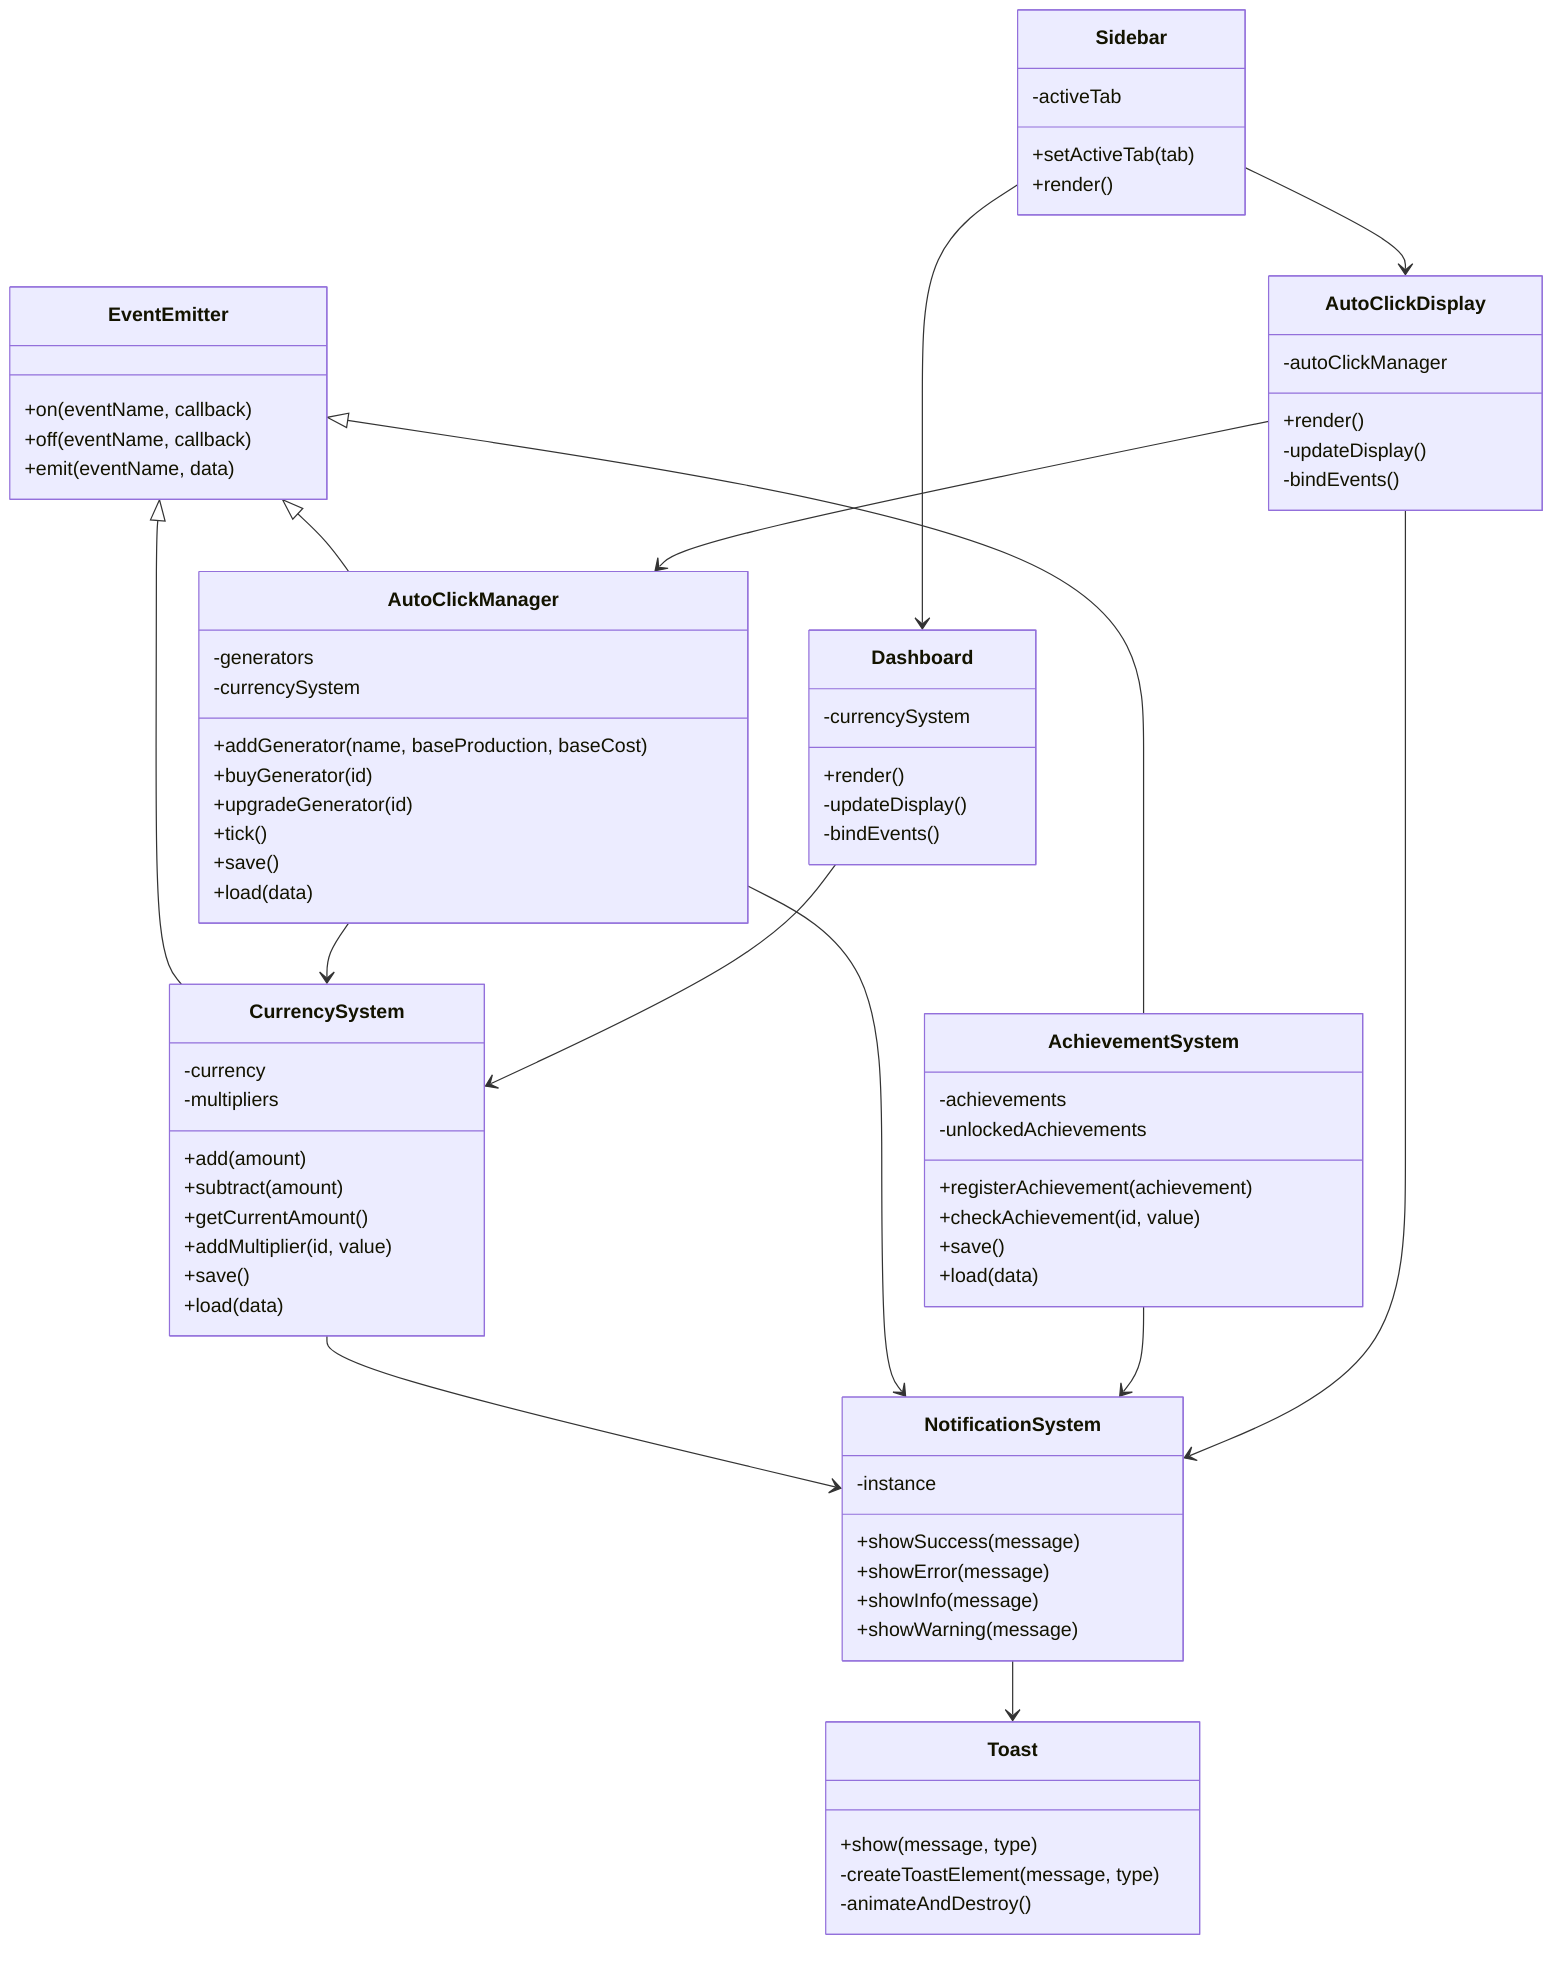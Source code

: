 classDiagram
    %% Core Systems
    class EventEmitter {
        +on(eventName, callback)
        +off(eventName, callback)
        +emit(eventName, data)
    }

    class CurrencySystem {
        -currency
        -multipliers
        +add(amount)
        +subtract(amount)
        +getCurrentAmount()
        +addMultiplier(id, value)
        +save()
        +load(data)
    }

    class AutoClickManager {
        -generators
        -currencySystem
        +addGenerator(name, baseProduction, baseCost)
        +buyGenerator(id)
        +upgradeGenerator(id)
        +tick()
        +save()
        +load(data)
    }

    class AchievementSystem {
        -achievements
        -unlockedAchievements
        +registerAchievement(achievement)
        +checkAchievement(id, value)
        +save()
        +load(data)
    }

    class NotificationSystem {
        -instance
        +showSuccess(message)
        +showError(message)
        +showInfo(message)
        +showWarning(message)
    }

    EventEmitter <|-- CurrencySystem
    EventEmitter <|-- AutoClickManager
    EventEmitter <|-- AchievementSystem

    CurrencySystem --> NotificationSystem
    AutoClickManager --> CurrencySystem
    AutoClickManager --> NotificationSystem
    AchievementSystem --> NotificationSystem

    class Toast {
        +show(message, type)
        -createToastElement(message, type)
        -animateAndDestroy()
    }

    class Sidebar {
        -activeTab
        +setActiveTab(tab)
        +render()
    }

    class AutoClickDisplay {
        -autoClickManager
        +render()
        -updateDisplay()
        -bindEvents()
    }

    class Dashboard {
        -currencySystem
        +render()
        -updateDisplay()
        -bindEvents()
    }

    NotificationSystem --> Toast
    Dashboard --> CurrencySystem
    AutoClickDisplay --> AutoClickManager
    AutoClickDisplay --> NotificationSystem
    Sidebar --> Dashboard
    Sidebar --> AutoClickDisplay